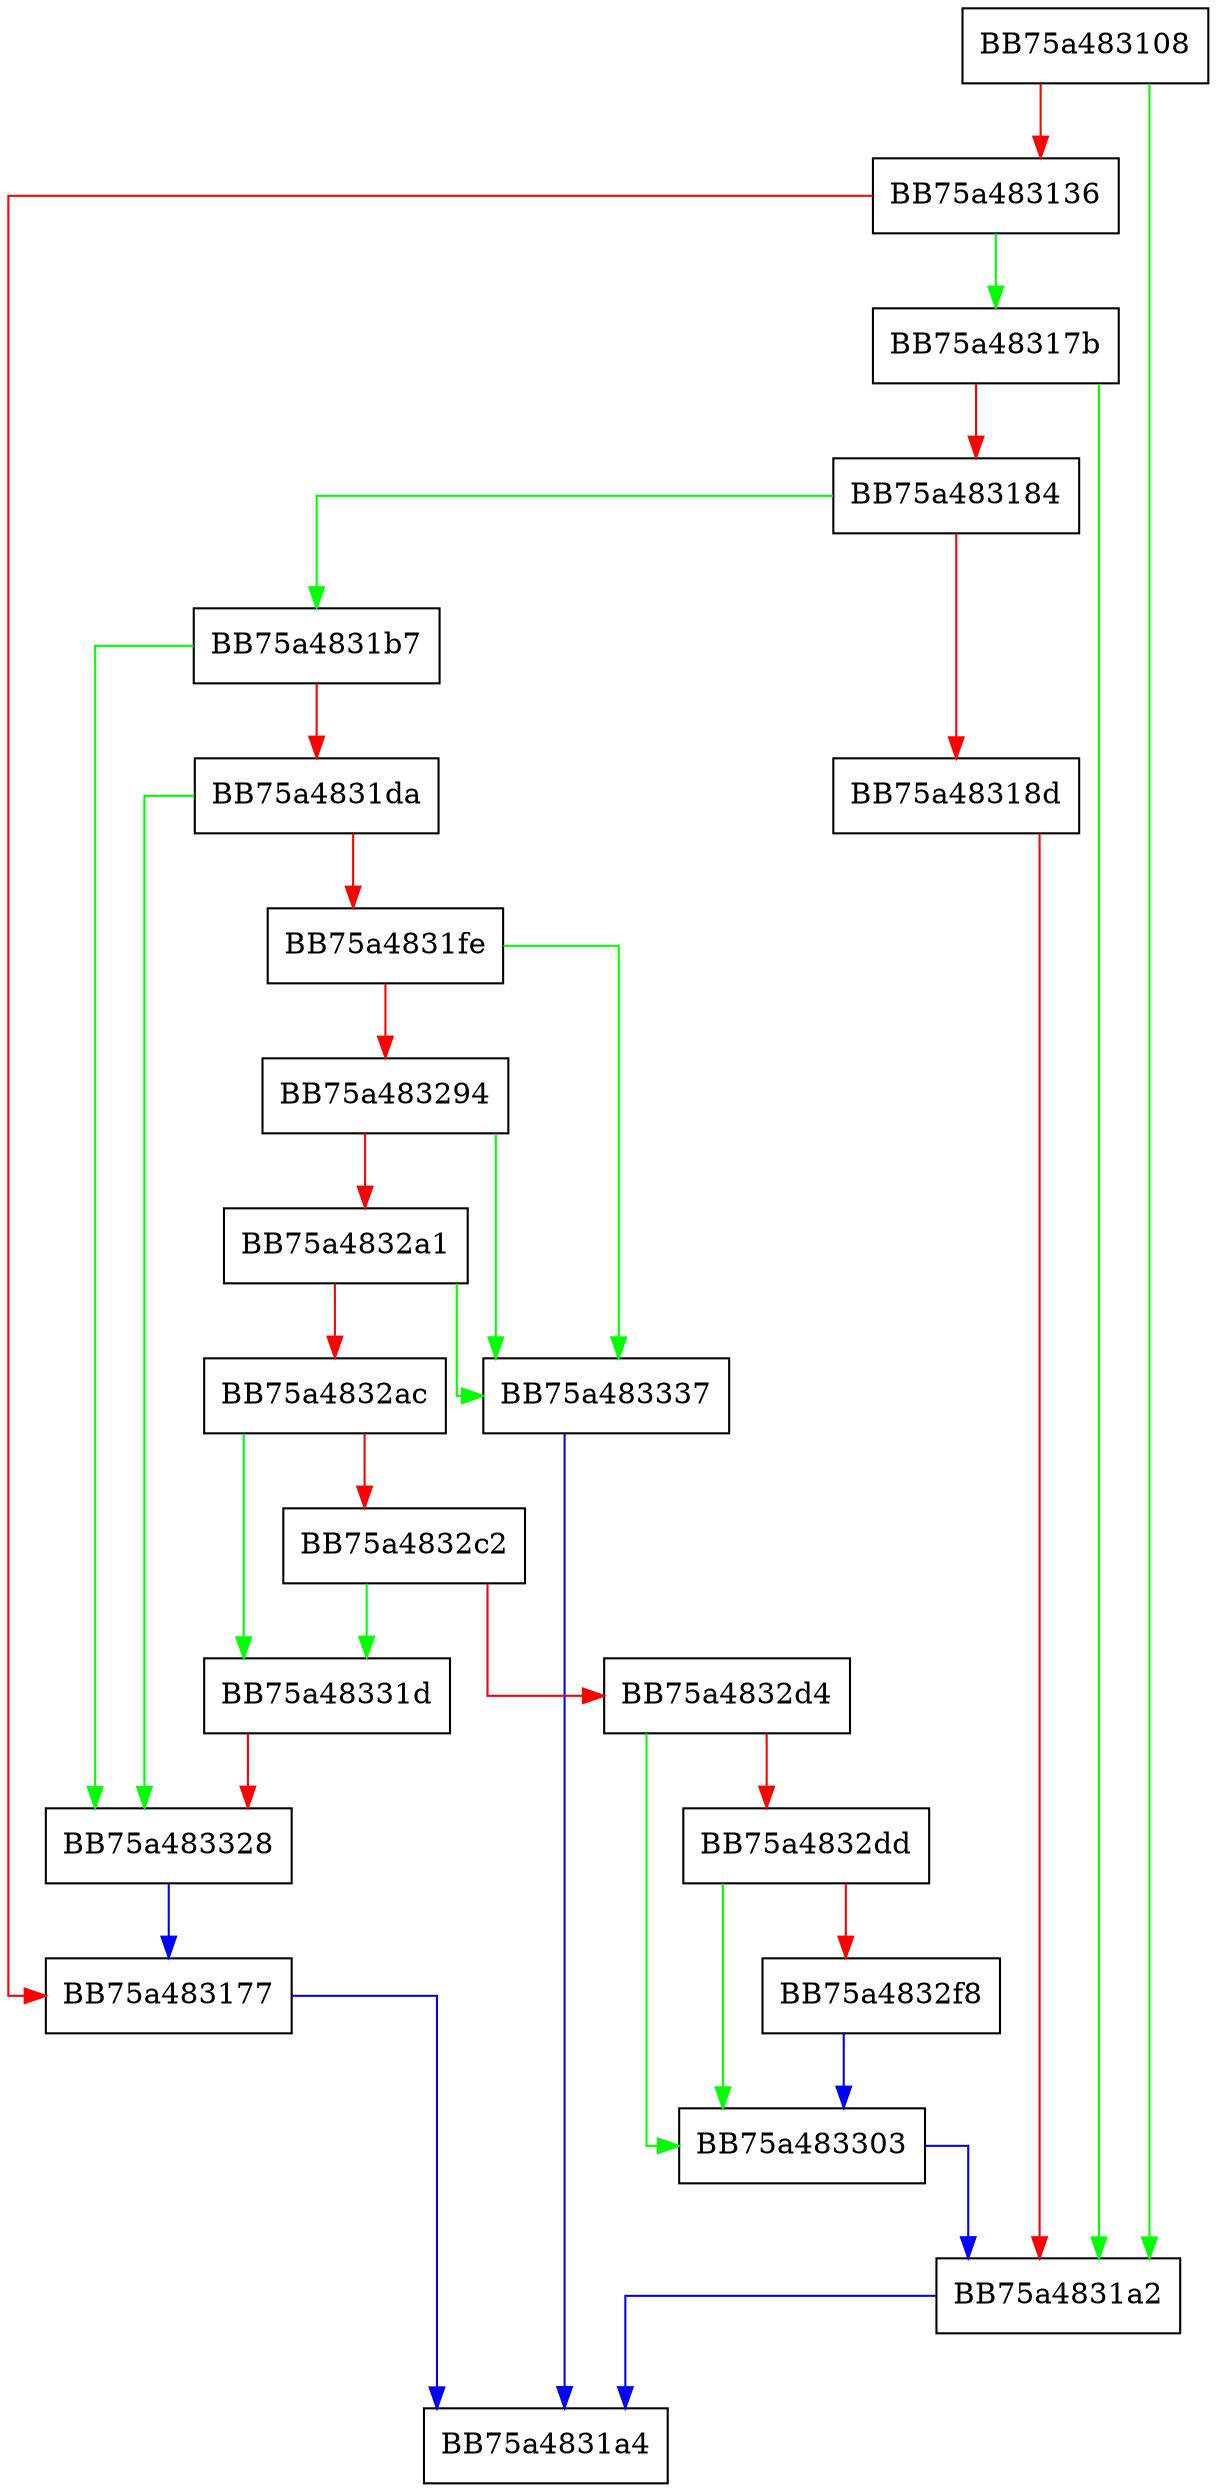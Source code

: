 digraph eval {
  node [shape="box"];
  graph [splines=ortho];
  BB75a483108 -> BB75a4831a2 [color="green"];
  BB75a483108 -> BB75a483136 [color="red"];
  BB75a483136 -> BB75a48317b [color="green"];
  BB75a483136 -> BB75a483177 [color="red"];
  BB75a483177 -> BB75a4831a4 [color="blue"];
  BB75a48317b -> BB75a4831a2 [color="green"];
  BB75a48317b -> BB75a483184 [color="red"];
  BB75a483184 -> BB75a4831b7 [color="green"];
  BB75a483184 -> BB75a48318d [color="red"];
  BB75a48318d -> BB75a4831a2 [color="red"];
  BB75a4831a2 -> BB75a4831a4 [color="blue"];
  BB75a4831b7 -> BB75a483328 [color="green"];
  BB75a4831b7 -> BB75a4831da [color="red"];
  BB75a4831da -> BB75a483328 [color="green"];
  BB75a4831da -> BB75a4831fe [color="red"];
  BB75a4831fe -> BB75a483337 [color="green"];
  BB75a4831fe -> BB75a483294 [color="red"];
  BB75a483294 -> BB75a483337 [color="green"];
  BB75a483294 -> BB75a4832a1 [color="red"];
  BB75a4832a1 -> BB75a483337 [color="green"];
  BB75a4832a1 -> BB75a4832ac [color="red"];
  BB75a4832ac -> BB75a48331d [color="green"];
  BB75a4832ac -> BB75a4832c2 [color="red"];
  BB75a4832c2 -> BB75a48331d [color="green"];
  BB75a4832c2 -> BB75a4832d4 [color="red"];
  BB75a4832d4 -> BB75a483303 [color="green"];
  BB75a4832d4 -> BB75a4832dd [color="red"];
  BB75a4832dd -> BB75a483303 [color="green"];
  BB75a4832dd -> BB75a4832f8 [color="red"];
  BB75a4832f8 -> BB75a483303 [color="blue"];
  BB75a483303 -> BB75a4831a2 [color="blue"];
  BB75a48331d -> BB75a483328 [color="red"];
  BB75a483328 -> BB75a483177 [color="blue"];
  BB75a483337 -> BB75a4831a4 [color="blue"];
}